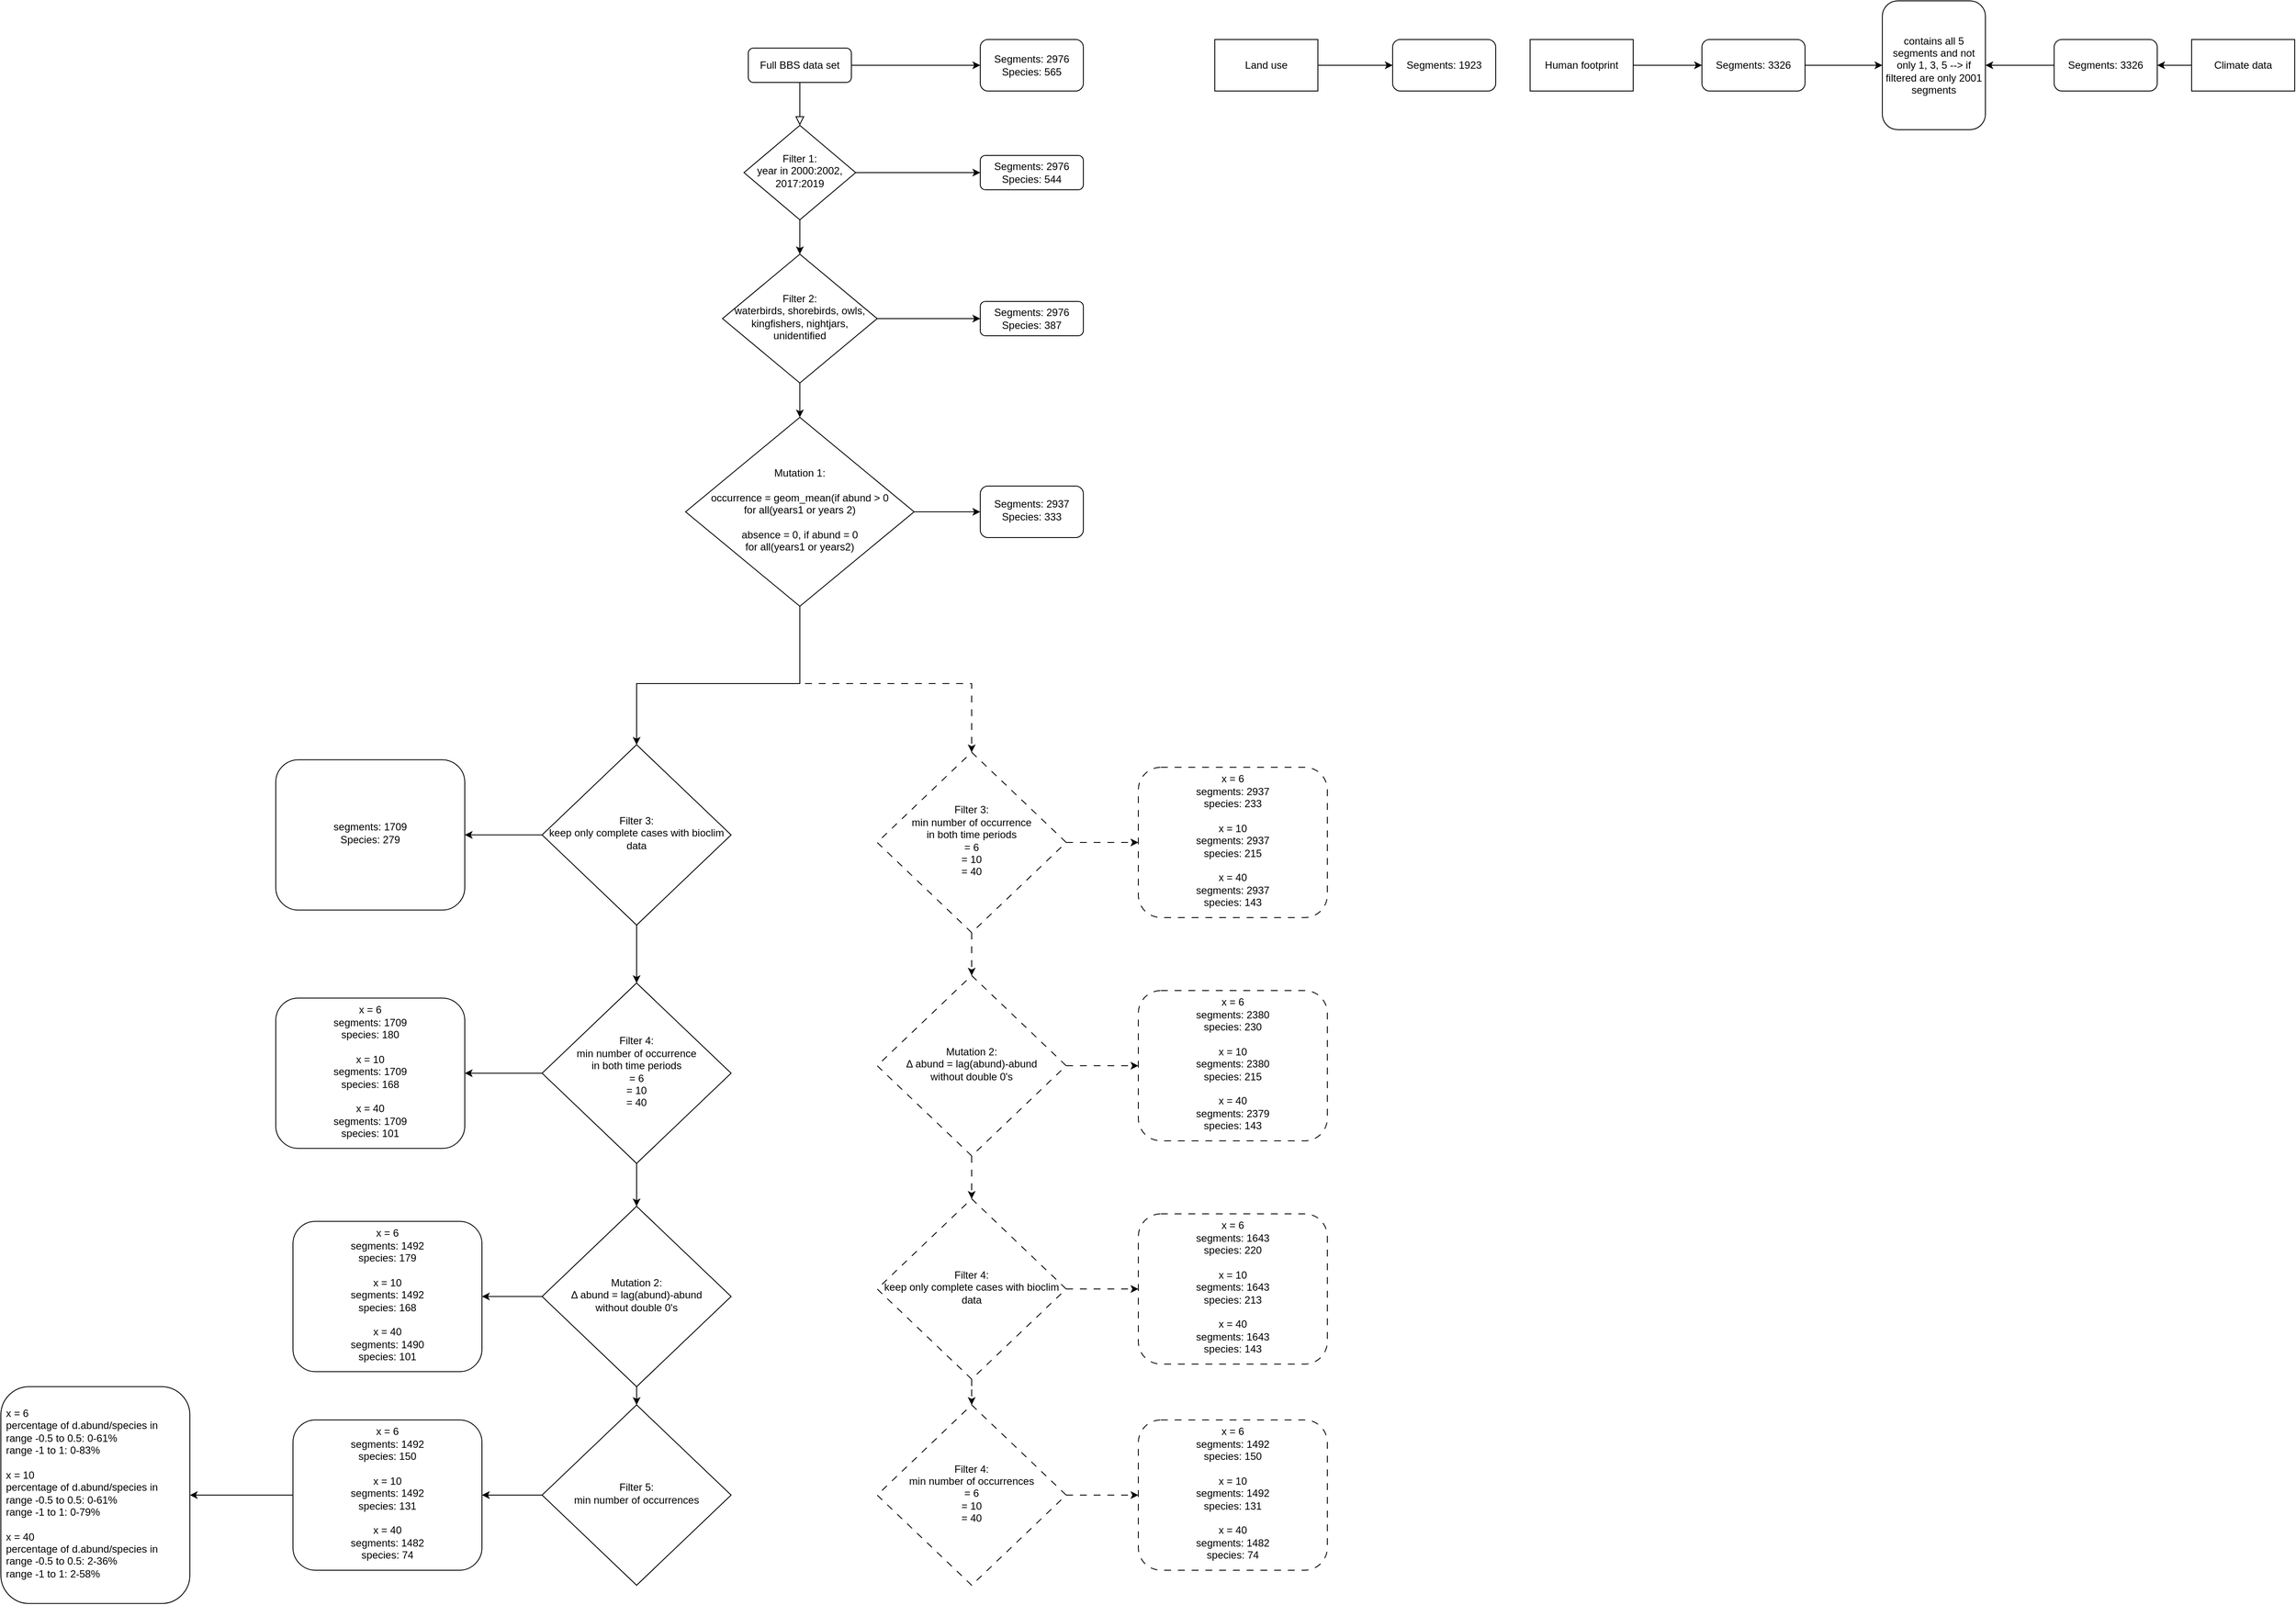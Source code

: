 <mxfile version="21.6.8" type="device">
  <diagram id="C5RBs43oDa-KdzZeNtuy" name="Page-1">
    <mxGraphModel dx="1508" dy="441" grid="1" gridSize="10" guides="1" tooltips="1" connect="1" arrows="1" fold="1" page="1" pageScale="1" pageWidth="827" pageHeight="1169" math="0" shadow="0">
      <root>
        <mxCell id="WIyWlLk6GJQsqaUBKTNV-0" />
        <mxCell id="WIyWlLk6GJQsqaUBKTNV-1" parent="WIyWlLk6GJQsqaUBKTNV-0" />
        <mxCell id="WIyWlLk6GJQsqaUBKTNV-2" value="" style="rounded=0;html=1;jettySize=auto;orthogonalLoop=1;fontSize=11;endArrow=block;endFill=0;endSize=8;strokeWidth=1;shadow=0;labelBackgroundColor=none;edgeStyle=orthogonalEdgeStyle;" parent="WIyWlLk6GJQsqaUBKTNV-1" source="WIyWlLk6GJQsqaUBKTNV-3" target="WIyWlLk6GJQsqaUBKTNV-6" edge="1">
          <mxGeometry relative="1" as="geometry" />
        </mxCell>
        <mxCell id="YYbRB3w-l6ErMgYpcKTF-1" value="" style="edgeStyle=orthogonalEdgeStyle;rounded=0;orthogonalLoop=1;jettySize=auto;html=1;" parent="WIyWlLk6GJQsqaUBKTNV-1" source="WIyWlLk6GJQsqaUBKTNV-3" target="YYbRB3w-l6ErMgYpcKTF-0" edge="1">
          <mxGeometry relative="1" as="geometry" />
        </mxCell>
        <mxCell id="WIyWlLk6GJQsqaUBKTNV-3" value="Full BBS data set" style="rounded=1;whiteSpace=wrap;html=1;fontSize=12;glass=0;strokeWidth=1;shadow=0;" parent="WIyWlLk6GJQsqaUBKTNV-1" vertex="1">
          <mxGeometry x="160" y="80" width="120" height="40" as="geometry" />
        </mxCell>
        <mxCell id="YYbRB3w-l6ErMgYpcKTF-2" value="" style="edgeStyle=orthogonalEdgeStyle;rounded=0;orthogonalLoop=1;jettySize=auto;html=1;" parent="WIyWlLk6GJQsqaUBKTNV-1" source="WIyWlLk6GJQsqaUBKTNV-6" target="WIyWlLk6GJQsqaUBKTNV-7" edge="1">
          <mxGeometry relative="1" as="geometry" />
        </mxCell>
        <mxCell id="YYbRB3w-l6ErMgYpcKTF-3" value="" style="edgeStyle=orthogonalEdgeStyle;rounded=0;orthogonalLoop=1;jettySize=auto;html=1;" parent="WIyWlLk6GJQsqaUBKTNV-1" source="WIyWlLk6GJQsqaUBKTNV-6" target="WIyWlLk6GJQsqaUBKTNV-10" edge="1">
          <mxGeometry relative="1" as="geometry" />
        </mxCell>
        <mxCell id="WIyWlLk6GJQsqaUBKTNV-6" value="Filter 1:&lt;br&gt;year in 2000:2002,&lt;br&gt;2017:2019" style="rhombus;whiteSpace=wrap;html=1;shadow=0;fontFamily=Helvetica;fontSize=12;align=center;strokeWidth=1;spacing=6;spacingTop=-4;" parent="WIyWlLk6GJQsqaUBKTNV-1" vertex="1">
          <mxGeometry x="155" y="170" width="130" height="110" as="geometry" />
        </mxCell>
        <mxCell id="WIyWlLk6GJQsqaUBKTNV-7" value="Segments: 2976&lt;br&gt;Species: 544" style="rounded=1;whiteSpace=wrap;html=1;fontSize=12;glass=0;strokeWidth=1;shadow=0;" parent="WIyWlLk6GJQsqaUBKTNV-1" vertex="1">
          <mxGeometry x="430" y="205" width="120" height="40" as="geometry" />
        </mxCell>
        <mxCell id="YYbRB3w-l6ErMgYpcKTF-5" value="" style="edgeStyle=orthogonalEdgeStyle;rounded=0;orthogonalLoop=1;jettySize=auto;html=1;" parent="WIyWlLk6GJQsqaUBKTNV-1" source="WIyWlLk6GJQsqaUBKTNV-10" target="WIyWlLk6GJQsqaUBKTNV-12" edge="1">
          <mxGeometry relative="1" as="geometry" />
        </mxCell>
        <mxCell id="YYbRB3w-l6ErMgYpcKTF-7" value="" style="edgeStyle=orthogonalEdgeStyle;rounded=0;orthogonalLoop=1;jettySize=auto;html=1;" parent="WIyWlLk6GJQsqaUBKTNV-1" source="WIyWlLk6GJQsqaUBKTNV-10" target="YYbRB3w-l6ErMgYpcKTF-6" edge="1">
          <mxGeometry relative="1" as="geometry" />
        </mxCell>
        <mxCell id="WIyWlLk6GJQsqaUBKTNV-10" value="Filter 2:&lt;br&gt;waterbirds, shorebirds, owls, kingfishers, nightjars, unidentified" style="rhombus;whiteSpace=wrap;html=1;shadow=0;fontFamily=Helvetica;fontSize=12;align=center;strokeWidth=1;spacing=6;spacingTop=-4;" parent="WIyWlLk6GJQsqaUBKTNV-1" vertex="1">
          <mxGeometry x="130" y="320" width="180" height="150" as="geometry" />
        </mxCell>
        <mxCell id="WIyWlLk6GJQsqaUBKTNV-12" value="Segments: 2976&lt;br&gt;Species: 387" style="rounded=1;whiteSpace=wrap;html=1;fontSize=12;glass=0;strokeWidth=1;shadow=0;" parent="WIyWlLk6GJQsqaUBKTNV-1" vertex="1">
          <mxGeometry x="430" y="375" width="120" height="40" as="geometry" />
        </mxCell>
        <mxCell id="YYbRB3w-l6ErMgYpcKTF-0" value="Segments: 2976&lt;br&gt;Species: 565" style="whiteSpace=wrap;html=1;rounded=1;glass=0;strokeWidth=1;shadow=0;" parent="WIyWlLk6GJQsqaUBKTNV-1" vertex="1">
          <mxGeometry x="430" y="70" width="120" height="60" as="geometry" />
        </mxCell>
        <mxCell id="YYbRB3w-l6ErMgYpcKTF-9" value="" style="edgeStyle=orthogonalEdgeStyle;rounded=0;orthogonalLoop=1;jettySize=auto;html=1;" parent="WIyWlLk6GJQsqaUBKTNV-1" source="YYbRB3w-l6ErMgYpcKTF-6" target="YYbRB3w-l6ErMgYpcKTF-8" edge="1">
          <mxGeometry relative="1" as="geometry" />
        </mxCell>
        <mxCell id="YYbRB3w-l6ErMgYpcKTF-11" value="" style="edgeStyle=orthogonalEdgeStyle;rounded=0;orthogonalLoop=1;jettySize=auto;html=1;dashed=1;dashPattern=8 8;" parent="WIyWlLk6GJQsqaUBKTNV-1" source="YYbRB3w-l6ErMgYpcKTF-6" target="YYbRB3w-l6ErMgYpcKTF-10" edge="1">
          <mxGeometry relative="1" as="geometry">
            <Array as="points">
              <mxPoint x="220" y="820" />
              <mxPoint x="420" y="820" />
            </Array>
          </mxGeometry>
        </mxCell>
        <mxCell id="7ExMB92NjcEcXP8VjISY-11" style="edgeStyle=orthogonalEdgeStyle;rounded=0;orthogonalLoop=1;jettySize=auto;html=1;entryX=0.5;entryY=0;entryDx=0;entryDy=0;" edge="1" parent="WIyWlLk6GJQsqaUBKTNV-1" source="YYbRB3w-l6ErMgYpcKTF-6" target="7ExMB92NjcEcXP8VjISY-7">
          <mxGeometry relative="1" as="geometry">
            <Array as="points">
              <mxPoint x="220" y="820" />
              <mxPoint x="30" y="820" />
            </Array>
          </mxGeometry>
        </mxCell>
        <mxCell id="YYbRB3w-l6ErMgYpcKTF-6" value="Mutation 1:&lt;br&gt;&lt;br&gt;occurrence = geom_mean(if abund &amp;gt; 0&lt;br&gt;for all(years1 or years 2)&lt;br&gt;&lt;br&gt;absence = 0, if abund = 0&lt;br&gt;for all(years1 or years2)" style="rhombus;whiteSpace=wrap;html=1;shadow=0;fontFamily=Helvetica;fontSize=12;align=center;strokeWidth=1;spacing=6;spacingTop=-4;" parent="WIyWlLk6GJQsqaUBKTNV-1" vertex="1">
          <mxGeometry x="87" y="510" width="266" height="220" as="geometry" />
        </mxCell>
        <mxCell id="YYbRB3w-l6ErMgYpcKTF-8" value="Segments: 2937&lt;br&gt;Species: 333" style="rounded=1;whiteSpace=wrap;html=1;shadow=0;strokeWidth=1;spacing=6;spacingTop=-4;" parent="WIyWlLk6GJQsqaUBKTNV-1" vertex="1">
          <mxGeometry x="430" y="590" width="120" height="60" as="geometry" />
        </mxCell>
        <mxCell id="YYbRB3w-l6ErMgYpcKTF-13" value="" style="edgeStyle=orthogonalEdgeStyle;rounded=0;orthogonalLoop=1;jettySize=auto;html=1;dashed=1;dashPattern=8 8;" parent="WIyWlLk6GJQsqaUBKTNV-1" source="YYbRB3w-l6ErMgYpcKTF-10" target="YYbRB3w-l6ErMgYpcKTF-12" edge="1">
          <mxGeometry relative="1" as="geometry" />
        </mxCell>
        <mxCell id="YYbRB3w-l6ErMgYpcKTF-26" value="" style="edgeStyle=orthogonalEdgeStyle;rounded=0;orthogonalLoop=1;jettySize=auto;html=1;dashed=1;dashPattern=8 8;" parent="WIyWlLk6GJQsqaUBKTNV-1" source="YYbRB3w-l6ErMgYpcKTF-10" target="YYbRB3w-l6ErMgYpcKTF-25" edge="1">
          <mxGeometry relative="1" as="geometry" />
        </mxCell>
        <mxCell id="YYbRB3w-l6ErMgYpcKTF-10" value="Filter 3:&lt;br&gt;min number of occurrence&lt;br&gt;in both time periods&lt;br&gt;= 6&lt;br&gt;= 10&lt;br&gt;= 40" style="rhombus;whiteSpace=wrap;html=1;shadow=0;fontFamily=Helvetica;fontSize=12;align=center;strokeWidth=1;spacing=6;spacingTop=-4;dashed=1;dashPattern=8 8;" parent="WIyWlLk6GJQsqaUBKTNV-1" vertex="1">
          <mxGeometry x="310" y="900" width="220" height="210" as="geometry" />
        </mxCell>
        <mxCell id="YYbRB3w-l6ErMgYpcKTF-12" value="x = 6 &lt;br&gt;segments: 2937&lt;br&gt;species: 233&lt;br&gt;&lt;br&gt;x = 10&lt;br&gt;segments: 2937&lt;br&gt;species: 215&lt;br&gt;&lt;br&gt;x = 40&lt;br&gt;segments: 2937&lt;br&gt;species: 143" style="rounded=1;whiteSpace=wrap;html=1;shadow=0;strokeWidth=1;spacing=6;spacingTop=-4;dashed=1;dashPattern=8 8;" parent="WIyWlLk6GJQsqaUBKTNV-1" vertex="1">
          <mxGeometry x="614" y="917.5" width="220" height="175" as="geometry" />
        </mxCell>
        <mxCell id="YYbRB3w-l6ErMgYpcKTF-61" value="" style="edgeStyle=orthogonalEdgeStyle;rounded=0;orthogonalLoop=1;jettySize=auto;html=1;" parent="WIyWlLk6GJQsqaUBKTNV-1" source="YYbRB3w-l6ErMgYpcKTF-14" target="YYbRB3w-l6ErMgYpcKTF-60" edge="1">
          <mxGeometry relative="1" as="geometry" />
        </mxCell>
        <mxCell id="YYbRB3w-l6ErMgYpcKTF-14" value="Climate data" style="rounded=0;whiteSpace=wrap;html=1;" parent="WIyWlLk6GJQsqaUBKTNV-1" vertex="1">
          <mxGeometry x="1840" y="70" width="120" height="60" as="geometry" />
        </mxCell>
        <mxCell id="YYbRB3w-l6ErMgYpcKTF-19" value="" style="edgeStyle=orthogonalEdgeStyle;rounded=0;orthogonalLoop=1;jettySize=auto;html=1;" parent="WIyWlLk6GJQsqaUBKTNV-1" source="YYbRB3w-l6ErMgYpcKTF-20" target="YYbRB3w-l6ErMgYpcKTF-21" edge="1">
          <mxGeometry relative="1" as="geometry" />
        </mxCell>
        <mxCell id="YYbRB3w-l6ErMgYpcKTF-20" value="Human footprint" style="rounded=0;whiteSpace=wrap;html=1;" parent="WIyWlLk6GJQsqaUBKTNV-1" vertex="1">
          <mxGeometry x="1070" y="70" width="120" height="60" as="geometry" />
        </mxCell>
        <mxCell id="YYbRB3w-l6ErMgYpcKTF-59" value="" style="edgeStyle=orthogonalEdgeStyle;rounded=0;orthogonalLoop=1;jettySize=auto;html=1;" parent="WIyWlLk6GJQsqaUBKTNV-1" source="YYbRB3w-l6ErMgYpcKTF-21" target="YYbRB3w-l6ErMgYpcKTF-40" edge="1">
          <mxGeometry relative="1" as="geometry" />
        </mxCell>
        <mxCell id="YYbRB3w-l6ErMgYpcKTF-21" value="Segments: 3326" style="rounded=1;whiteSpace=wrap;html=1;" parent="WIyWlLk6GJQsqaUBKTNV-1" vertex="1">
          <mxGeometry x="1270" y="70" width="120" height="60" as="geometry" />
        </mxCell>
        <mxCell id="YYbRB3w-l6ErMgYpcKTF-22" value="" style="edgeStyle=orthogonalEdgeStyle;rounded=0;orthogonalLoop=1;jettySize=auto;html=1;" parent="WIyWlLk6GJQsqaUBKTNV-1" source="YYbRB3w-l6ErMgYpcKTF-23" target="YYbRB3w-l6ErMgYpcKTF-24" edge="1">
          <mxGeometry relative="1" as="geometry" />
        </mxCell>
        <mxCell id="YYbRB3w-l6ErMgYpcKTF-23" value="Land use" style="rounded=0;whiteSpace=wrap;html=1;" parent="WIyWlLk6GJQsqaUBKTNV-1" vertex="1">
          <mxGeometry x="703" y="70" width="120" height="60" as="geometry" />
        </mxCell>
        <mxCell id="YYbRB3w-l6ErMgYpcKTF-24" value="Segments: 1923" style="rounded=1;whiteSpace=wrap;html=1;" parent="WIyWlLk6GJQsqaUBKTNV-1" vertex="1">
          <mxGeometry x="910" y="70" width="120" height="60" as="geometry" />
        </mxCell>
        <mxCell id="YYbRB3w-l6ErMgYpcKTF-50" value="" style="edgeStyle=orthogonalEdgeStyle;rounded=0;orthogonalLoop=1;jettySize=auto;html=1;dashed=1;dashPattern=8 8;" parent="WIyWlLk6GJQsqaUBKTNV-1" source="YYbRB3w-l6ErMgYpcKTF-25" target="YYbRB3w-l6ErMgYpcKTF-49" edge="1">
          <mxGeometry relative="1" as="geometry" />
        </mxCell>
        <mxCell id="YYbRB3w-l6ErMgYpcKTF-57" value="" style="edgeStyle=orthogonalEdgeStyle;rounded=0;orthogonalLoop=1;jettySize=auto;html=1;dashed=1;dashPattern=8 8;" parent="WIyWlLk6GJQsqaUBKTNV-1" source="YYbRB3w-l6ErMgYpcKTF-25" target="YYbRB3w-l6ErMgYpcKTF-29" edge="1">
          <mxGeometry relative="1" as="geometry" />
        </mxCell>
        <mxCell id="YYbRB3w-l6ErMgYpcKTF-25" value="Mutation 2:&lt;br&gt;Δ abund = lag(abund)-abund&lt;br&gt;without double 0&#39;s" style="rhombus;whiteSpace=wrap;html=1;shadow=0;fontFamily=Helvetica;fontSize=12;align=center;strokeWidth=1;spacing=6;spacingTop=-4;dashed=1;dashPattern=8 8;" parent="WIyWlLk6GJQsqaUBKTNV-1" vertex="1">
          <mxGeometry x="310" y="1160" width="220" height="210" as="geometry" />
        </mxCell>
        <mxCell id="YYbRB3w-l6ErMgYpcKTF-29" value="x = 6 &lt;br&gt;segments: 2380&lt;br&gt;species: 230&lt;br&gt;&lt;br&gt;x = 10&lt;br&gt;segments: 2380&lt;br&gt;species: 215&lt;br&gt;&lt;br&gt;x = 40&lt;br&gt;segments: 2379&lt;br&gt;species: 143" style="rounded=1;whiteSpace=wrap;html=1;shadow=0;strokeWidth=1;spacing=6;spacingTop=-4;dashed=1;dashPattern=8 8;" parent="WIyWlLk6GJQsqaUBKTNV-1" vertex="1">
          <mxGeometry x="614" y="1177.5" width="220" height="175" as="geometry" />
        </mxCell>
        <mxCell id="YYbRB3w-l6ErMgYpcKTF-40" value="contains all 5 segments and not only 1, 3, 5 --&amp;gt; if filtered are only 2001 segments" style="whiteSpace=wrap;html=1;rounded=1;" parent="WIyWlLk6GJQsqaUBKTNV-1" vertex="1">
          <mxGeometry x="1480" y="25" width="120" height="150" as="geometry" />
        </mxCell>
        <mxCell id="YYbRB3w-l6ErMgYpcKTF-58" value="" style="edgeStyle=orthogonalEdgeStyle;rounded=0;orthogonalLoop=1;jettySize=auto;html=1;dashed=1;dashPattern=8 8;" parent="WIyWlLk6GJQsqaUBKTNV-1" source="YYbRB3w-l6ErMgYpcKTF-49" target="YYbRB3w-l6ErMgYpcKTF-51" edge="1">
          <mxGeometry relative="1" as="geometry" />
        </mxCell>
        <mxCell id="7ExMB92NjcEcXP8VjISY-4" value="" style="edgeStyle=orthogonalEdgeStyle;rounded=0;orthogonalLoop=1;jettySize=auto;html=1;dashed=1;dashPattern=8 8;" edge="1" parent="WIyWlLk6GJQsqaUBKTNV-1" source="YYbRB3w-l6ErMgYpcKTF-49" target="7ExMB92NjcEcXP8VjISY-2">
          <mxGeometry relative="1" as="geometry" />
        </mxCell>
        <mxCell id="YYbRB3w-l6ErMgYpcKTF-49" value="Filter 4:&lt;br style=&quot;border-color: var(--border-color);&quot;&gt;keep only complete cases with bioclim data" style="rhombus;whiteSpace=wrap;html=1;shadow=0;fontFamily=Helvetica;fontSize=12;align=center;strokeWidth=1;spacing=6;spacingTop=-4;dashed=1;dashPattern=8 8;" parent="WIyWlLk6GJQsqaUBKTNV-1" vertex="1">
          <mxGeometry x="310" y="1420" width="220" height="210" as="geometry" />
        </mxCell>
        <mxCell id="YYbRB3w-l6ErMgYpcKTF-51" value="x = 6 &lt;br&gt;segments: 1643&lt;br&gt;species: 220&lt;br&gt;&lt;br&gt;x = 10&lt;br&gt;segments: 1643&lt;br&gt;species: 213&lt;br&gt;&lt;br&gt;x = 40&lt;br&gt;segments: 1643&lt;br&gt;species: 143" style="rounded=1;whiteSpace=wrap;html=1;shadow=0;strokeWidth=1;spacing=6;spacingTop=-4;dashed=1;dashPattern=8 8;" parent="WIyWlLk6GJQsqaUBKTNV-1" vertex="1">
          <mxGeometry x="614" y="1437.5" width="220" height="175" as="geometry" />
        </mxCell>
        <mxCell id="YYbRB3w-l6ErMgYpcKTF-62" value="" style="edgeStyle=orthogonalEdgeStyle;rounded=0;orthogonalLoop=1;jettySize=auto;html=1;" parent="WIyWlLk6GJQsqaUBKTNV-1" source="YYbRB3w-l6ErMgYpcKTF-60" target="YYbRB3w-l6ErMgYpcKTF-40" edge="1">
          <mxGeometry relative="1" as="geometry" />
        </mxCell>
        <mxCell id="YYbRB3w-l6ErMgYpcKTF-60" value="Segments: 3326" style="rounded=1;whiteSpace=wrap;html=1;" parent="WIyWlLk6GJQsqaUBKTNV-1" vertex="1">
          <mxGeometry x="1680" y="70" width="120" height="60" as="geometry" />
        </mxCell>
        <mxCell id="7ExMB92NjcEcXP8VjISY-1" value="" style="edgeStyle=orthogonalEdgeStyle;rounded=0;orthogonalLoop=1;jettySize=auto;html=1;dashed=1;dashPattern=8 8;" edge="1" parent="WIyWlLk6GJQsqaUBKTNV-1" source="7ExMB92NjcEcXP8VjISY-2" target="7ExMB92NjcEcXP8VjISY-3">
          <mxGeometry relative="1" as="geometry" />
        </mxCell>
        <mxCell id="7ExMB92NjcEcXP8VjISY-2" value="Filter 4:&lt;br&gt;min number of occurrences&lt;br&gt;= 6&lt;br&gt;= 10&lt;br&gt;= 40" style="rhombus;whiteSpace=wrap;html=1;shadow=0;fontFamily=Helvetica;fontSize=12;align=center;strokeWidth=1;spacing=6;spacingTop=-4;dashed=1;dashPattern=8 8;" vertex="1" parent="WIyWlLk6GJQsqaUBKTNV-1">
          <mxGeometry x="310" y="1660" width="220" height="210" as="geometry" />
        </mxCell>
        <mxCell id="7ExMB92NjcEcXP8VjISY-3" value="x = 6 &lt;br&gt;segments: 1492&lt;br&gt;species: 150&lt;br&gt;&lt;br&gt;x = 10&lt;br&gt;segments: 1492&lt;br&gt;species: 131&lt;br&gt;&lt;br&gt;x = 40&lt;br&gt;segments: 1482&lt;br&gt;species: 74" style="rounded=1;whiteSpace=wrap;html=1;shadow=0;strokeWidth=1;spacing=6;spacingTop=-4;dashed=1;dashPattern=8 8;" vertex="1" parent="WIyWlLk6GJQsqaUBKTNV-1">
          <mxGeometry x="614" y="1677.5" width="220" height="175" as="geometry" />
        </mxCell>
        <mxCell id="7ExMB92NjcEcXP8VjISY-5" value="" style="edgeStyle=orthogonalEdgeStyle;rounded=0;orthogonalLoop=1;jettySize=auto;html=1;" edge="1" parent="WIyWlLk6GJQsqaUBKTNV-1" source="7ExMB92NjcEcXP8VjISY-7" target="7ExMB92NjcEcXP8VjISY-8">
          <mxGeometry relative="1" as="geometry" />
        </mxCell>
        <mxCell id="7ExMB92NjcEcXP8VjISY-15" value="" style="edgeStyle=orthogonalEdgeStyle;rounded=0;orthogonalLoop=1;jettySize=auto;html=1;" edge="1" parent="WIyWlLk6GJQsqaUBKTNV-1" source="7ExMB92NjcEcXP8VjISY-7" target="7ExMB92NjcEcXP8VjISY-13">
          <mxGeometry relative="1" as="geometry" />
        </mxCell>
        <mxCell id="7ExMB92NjcEcXP8VjISY-7" value="Filter 3:&lt;br&gt;keep only complete cases with bioclim data" style="rhombus;whiteSpace=wrap;html=1;shadow=0;fontFamily=Helvetica;fontSize=12;align=center;strokeWidth=1;spacing=6;spacingTop=-4;" vertex="1" parent="WIyWlLk6GJQsqaUBKTNV-1">
          <mxGeometry x="-80" y="891.25" width="220" height="210" as="geometry" />
        </mxCell>
        <mxCell id="7ExMB92NjcEcXP8VjISY-8" value="segments: 1709&lt;br&gt;Species: 279" style="rounded=1;whiteSpace=wrap;html=1;shadow=0;strokeWidth=1;spacing=6;spacingTop=-4;" vertex="1" parent="WIyWlLk6GJQsqaUBKTNV-1">
          <mxGeometry x="-390" y="908.75" width="220" height="175" as="geometry" />
        </mxCell>
        <mxCell id="7ExMB92NjcEcXP8VjISY-12" value="" style="edgeStyle=orthogonalEdgeStyle;rounded=0;orthogonalLoop=1;jettySize=auto;html=1;" edge="1" parent="WIyWlLk6GJQsqaUBKTNV-1" source="7ExMB92NjcEcXP8VjISY-13" target="7ExMB92NjcEcXP8VjISY-14">
          <mxGeometry relative="1" as="geometry" />
        </mxCell>
        <mxCell id="7ExMB92NjcEcXP8VjISY-20" value="" style="edgeStyle=orthogonalEdgeStyle;rounded=0;orthogonalLoop=1;jettySize=auto;html=1;" edge="1" parent="WIyWlLk6GJQsqaUBKTNV-1" source="7ExMB92NjcEcXP8VjISY-13" target="7ExMB92NjcEcXP8VjISY-18">
          <mxGeometry relative="1" as="geometry" />
        </mxCell>
        <mxCell id="7ExMB92NjcEcXP8VjISY-13" value="Filter 4:&lt;br&gt;min number of occurrence&lt;br&gt;in both time periods&lt;br&gt;= 6&lt;br&gt;= 10&lt;br&gt;= 40" style="rhombus;whiteSpace=wrap;html=1;shadow=0;fontFamily=Helvetica;fontSize=12;align=center;strokeWidth=1;spacing=6;spacingTop=-4;" vertex="1" parent="WIyWlLk6GJQsqaUBKTNV-1">
          <mxGeometry x="-80" y="1168.75" width="220" height="210" as="geometry" />
        </mxCell>
        <mxCell id="7ExMB92NjcEcXP8VjISY-14" value="x = 6 &lt;br&gt;segments: 1709&lt;br&gt;species: 180&lt;br&gt;&lt;br&gt;x = 10&lt;br&gt;segments: 1709&lt;br&gt;species: 168&lt;br&gt;&lt;br&gt;x = 40&lt;br&gt;segments: 1709&lt;br&gt;species: 101" style="rounded=1;whiteSpace=wrap;html=1;shadow=0;strokeWidth=1;spacing=6;spacingTop=-4;" vertex="1" parent="WIyWlLk6GJQsqaUBKTNV-1">
          <mxGeometry x="-390" y="1186.25" width="220" height="175" as="geometry" />
        </mxCell>
        <mxCell id="7ExMB92NjcEcXP8VjISY-17" value="" style="edgeStyle=orthogonalEdgeStyle;rounded=0;orthogonalLoop=1;jettySize=auto;html=1;" edge="1" parent="WIyWlLk6GJQsqaUBKTNV-1" source="7ExMB92NjcEcXP8VjISY-18" target="7ExMB92NjcEcXP8VjISY-19">
          <mxGeometry relative="1" as="geometry" />
        </mxCell>
        <mxCell id="7ExMB92NjcEcXP8VjISY-24" value="" style="edgeStyle=orthogonalEdgeStyle;rounded=0;orthogonalLoop=1;jettySize=auto;html=1;" edge="1" parent="WIyWlLk6GJQsqaUBKTNV-1" source="7ExMB92NjcEcXP8VjISY-18" target="7ExMB92NjcEcXP8VjISY-23">
          <mxGeometry relative="1" as="geometry" />
        </mxCell>
        <mxCell id="7ExMB92NjcEcXP8VjISY-18" value="Mutation 2:&lt;br&gt;Δ abund = lag(abund)-abund&lt;br&gt;without double 0&#39;s" style="rhombus;whiteSpace=wrap;html=1;shadow=0;fontFamily=Helvetica;fontSize=12;align=center;strokeWidth=1;spacing=6;spacingTop=-4;" vertex="1" parent="WIyWlLk6GJQsqaUBKTNV-1">
          <mxGeometry x="-80" y="1428.75" width="220" height="210" as="geometry" />
        </mxCell>
        <mxCell id="7ExMB92NjcEcXP8VjISY-19" value="x = 6 &lt;br&gt;segments: 1492&lt;br&gt;species: 179&lt;br&gt;&lt;br&gt;x = 10&lt;br&gt;segments:&amp;nbsp;1492&lt;br&gt;species: 168&lt;br&gt;&lt;br&gt;x = 40&lt;br&gt;segments: 1490&lt;br&gt;species: 101" style="rounded=1;whiteSpace=wrap;html=1;shadow=0;strokeWidth=1;spacing=6;spacingTop=-4;" vertex="1" parent="WIyWlLk6GJQsqaUBKTNV-1">
          <mxGeometry x="-370" y="1446.25" width="220" height="175" as="geometry" />
        </mxCell>
        <mxCell id="7ExMB92NjcEcXP8VjISY-26" value="" style="edgeStyle=orthogonalEdgeStyle;rounded=0;orthogonalLoop=1;jettySize=auto;html=1;" edge="1" parent="WIyWlLk6GJQsqaUBKTNV-1" source="7ExMB92NjcEcXP8VjISY-23" target="7ExMB92NjcEcXP8VjISY-25">
          <mxGeometry relative="1" as="geometry" />
        </mxCell>
        <mxCell id="7ExMB92NjcEcXP8VjISY-23" value="Filter 5:&lt;br&gt;min number of occurrences" style="rhombus;whiteSpace=wrap;html=1;shadow=0;fontFamily=Helvetica;fontSize=12;align=center;strokeWidth=1;spacing=6;spacingTop=-4;" vertex="1" parent="WIyWlLk6GJQsqaUBKTNV-1">
          <mxGeometry x="-80" y="1660" width="220" height="210" as="geometry" />
        </mxCell>
        <mxCell id="7ExMB92NjcEcXP8VjISY-28" value="" style="edgeStyle=orthogonalEdgeStyle;rounded=0;orthogonalLoop=1;jettySize=auto;html=1;" edge="1" parent="WIyWlLk6GJQsqaUBKTNV-1" source="7ExMB92NjcEcXP8VjISY-25" target="7ExMB92NjcEcXP8VjISY-27">
          <mxGeometry relative="1" as="geometry" />
        </mxCell>
        <mxCell id="7ExMB92NjcEcXP8VjISY-25" value="x = 6 &lt;br&gt;segments: 1492&lt;br&gt;species: 150&lt;br&gt;&lt;br&gt;x = 10&lt;br&gt;segments: 1492&lt;br&gt;species: 131&lt;br&gt;&lt;br&gt;x = 40&lt;br&gt;segments: 1482&lt;br&gt;species: 74" style="rounded=1;whiteSpace=wrap;html=1;shadow=0;strokeWidth=1;spacing=6;spacingTop=-4;" vertex="1" parent="WIyWlLk6GJQsqaUBKTNV-1">
          <mxGeometry x="-370" y="1677.5" width="220" height="175" as="geometry" />
        </mxCell>
        <mxCell id="7ExMB92NjcEcXP8VjISY-27" value="x = 6 &lt;br&gt;percentage of d.abund/species in&lt;br&gt;range -0.5 to 0.5: 0-61%&lt;br&gt;range -1 to 1: 0-83%&lt;br&gt;&lt;br&gt;x = 10&lt;br&gt;percentage of d.abund/species in&lt;br style=&quot;border-color: var(--border-color);&quot;&gt;range -0.5 to 0.5: 0-61%&lt;br style=&quot;border-color: var(--border-color);&quot;&gt;range -1 to 1: 0-79%&lt;br&gt;&lt;br&gt;x = 40&lt;br&gt;percentage of d.abund/species in&lt;br style=&quot;border-color: var(--border-color);&quot;&gt;range -0.5 to 0.5: 2-36%&lt;br style=&quot;border-color: var(--border-color);&quot;&gt;range -1 to 1: 2-58%" style="rounded=1;whiteSpace=wrap;html=1;shadow=0;strokeWidth=1;spacing=6;spacingTop=-4;align=left;" vertex="1" parent="WIyWlLk6GJQsqaUBKTNV-1">
          <mxGeometry x="-710" y="1638.75" width="220" height="252.5" as="geometry" />
        </mxCell>
      </root>
    </mxGraphModel>
  </diagram>
</mxfile>
